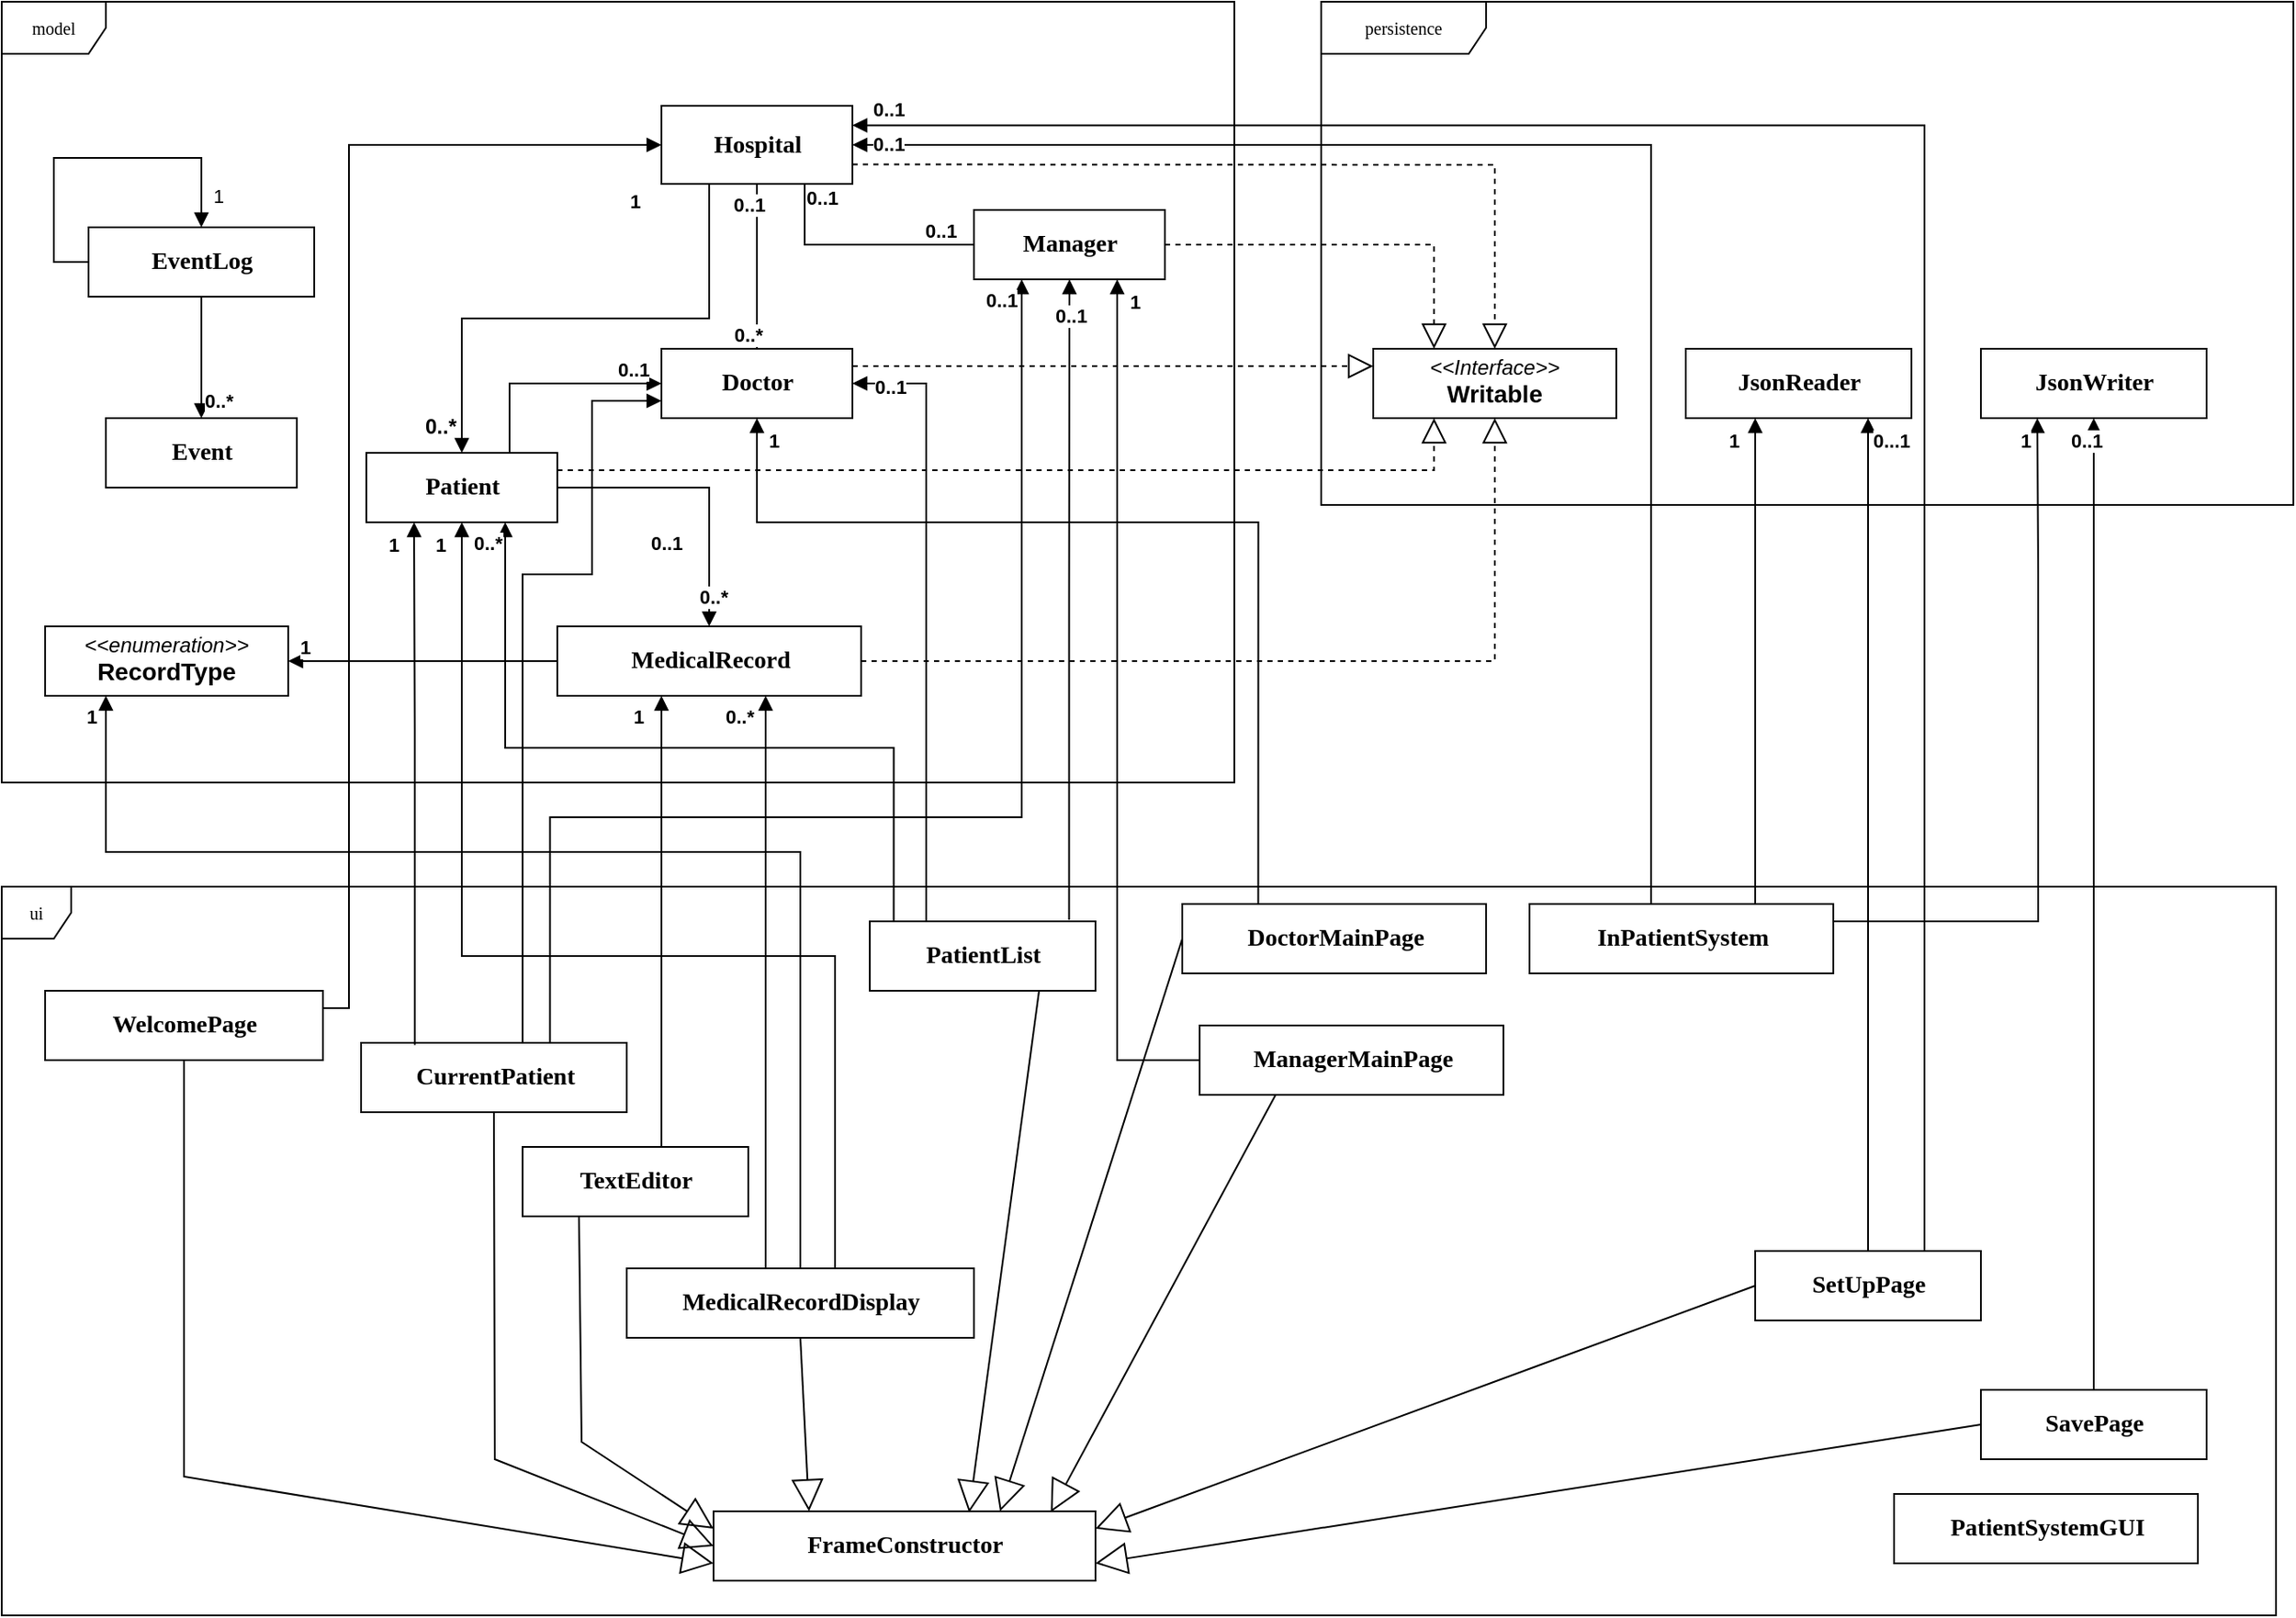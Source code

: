 <mxfile version="22.1.4" type="github">
  <diagram name="Page-1" id="c4acf3e9-155e-7222-9cf6-157b1a14988f">
    <mxGraphModel dx="2692" dy="920" grid="1" gridSize="10" guides="1" tooltips="1" connect="1" arrows="1" fold="1" page="1" pageScale="1" pageWidth="850" pageHeight="1100" background="none" math="0" shadow="0">
      <root>
        <mxCell id="0" />
        <mxCell id="1" parent="0" />
        <mxCell id="17acba5748e5396b-1" value="model" style="shape=umlFrame;whiteSpace=wrap;html=1;rounded=0;shadow=0;comic=0;labelBackgroundColor=none;strokeWidth=1;fontFamily=Verdana;fontSize=10;align=center;" parent="1" vertex="1">
          <mxGeometry x="-1660" y="30" width="710" height="450" as="geometry" />
        </mxCell>
        <mxCell id="rJny7OtLHx-mFYwjHZUm-91" value="ui" style="shape=umlFrame;whiteSpace=wrap;html=1;rounded=0;shadow=0;comic=0;labelBackgroundColor=none;strokeWidth=1;fontFamily=Verdana;fontSize=10;align=center;width=40;height=30;" parent="1" vertex="1">
          <mxGeometry x="-1660" y="540" width="1310" height="420" as="geometry" />
        </mxCell>
        <mxCell id="rJny7OtLHx-mFYwjHZUm-37" value="persistence" style="shape=umlFrame;whiteSpace=wrap;html=1;rounded=0;shadow=0;comic=0;labelBackgroundColor=none;strokeWidth=1;fontFamily=Verdana;fontSize=10;align=center;width=95;height=30;" parent="1" vertex="1">
          <mxGeometry x="-900" y="30" width="560" height="290" as="geometry" />
        </mxCell>
        <mxCell id="5d2195bd80daf111-8" value="&lt;font style=&quot;font-size: 14px;&quot;&gt;&lt;b&gt;Manager&lt;/b&gt;&lt;/font&gt;" style="html=1;rounded=0;shadow=0;comic=0;labelBackgroundColor=none;strokeWidth=1;fontFamily=Verdana;fontSize=10;align=center;" parent="1" vertex="1">
          <mxGeometry x="-1100" y="150" width="110" height="40" as="geometry" />
        </mxCell>
        <mxCell id="5d2195bd80daf111-9" value="&lt;p style=&quot;margin:0px;margin-top:4px;text-align:center;&quot;&gt;&lt;i&gt;&amp;lt;&amp;lt;enumeration&amp;gt;&amp;gt;&lt;/i&gt;&lt;br&gt;&lt;b&gt;&lt;font style=&quot;font-size: 14px;&quot;&gt;RecordType&lt;/font&gt;&lt;/b&gt;&lt;/p&gt;&lt;p style=&quot;margin:0px;margin-left:4px;&quot;&gt;&lt;br&gt;&lt;/p&gt;&lt;p style=&quot;margin:0px;margin-left:4px;&quot;&gt;&lt;br&gt;&lt;/p&gt;" style="verticalAlign=top;align=left;overflow=fill;fontSize=12;fontFamily=Helvetica;html=1;rounded=0;shadow=0;comic=0;labelBackgroundColor=none;strokeWidth=1" parent="1" vertex="1">
          <mxGeometry x="-1635" y="390" width="140" height="40" as="geometry" />
        </mxCell>
        <mxCell id="5d2195bd80daf111-13" value="&lt;font style=&quot;font-size: 14px;&quot;&gt;&lt;b&gt;Doctor&lt;/b&gt;&lt;/font&gt;" style="html=1;rounded=0;shadow=0;comic=0;labelBackgroundColor=none;strokeWidth=1;fontFamily=Verdana;fontSize=10;align=center;" parent="1" vertex="1">
          <mxGeometry x="-1280" y="230" width="110" height="40" as="geometry" />
        </mxCell>
        <mxCell id="5d2195bd80daf111-14" value="&lt;font style=&quot;font-size: 14px;&quot;&gt;&lt;b&gt;Patient&lt;/b&gt;&lt;/font&gt;" style="html=1;rounded=0;shadow=0;comic=0;labelBackgroundColor=none;strokeWidth=1;fontFamily=Verdana;fontSize=10;align=center;" parent="1" vertex="1">
          <mxGeometry x="-1450" y="290" width="110" height="40" as="geometry" />
        </mxCell>
        <mxCell id="5d2195bd80daf111-17" value="&lt;font style=&quot;font-size: 14px;&quot;&gt;&lt;b&gt;Hospital&lt;/b&gt;&lt;/font&gt;" style="html=1;rounded=0;shadow=0;comic=0;labelBackgroundColor=none;strokeWidth=1;fontFamily=Verdana;fontSize=10;align=center;" parent="1" vertex="1">
          <mxGeometry x="-1280" y="90" width="110" height="45" as="geometry" />
        </mxCell>
        <mxCell id="5d2195bd80daf111-19" value="&lt;p style=&quot;margin:0px;margin-top:4px;text-align:center;&quot;&gt;&lt;i&gt;&amp;lt;&amp;lt;Interface&amp;gt;&amp;gt;&lt;/i&gt;&lt;br&gt;&lt;b&gt;&lt;font style=&quot;font-size: 14px;&quot;&gt;Writable&lt;/font&gt;&lt;/b&gt;&lt;/p&gt;&lt;p style=&quot;margin:0px;margin-left:4px;&quot;&gt;&lt;br&gt;&lt;/p&gt;&lt;p style=&quot;margin:0px;margin-left:4px;&quot;&gt;&lt;br&gt;&lt;/p&gt;" style="verticalAlign=top;align=left;overflow=fill;fontSize=12;fontFamily=Helvetica;html=1;rounded=0;shadow=0;comic=0;labelBackgroundColor=none;strokeWidth=1" parent="1" vertex="1">
          <mxGeometry x="-870" y="230" width="140" height="40" as="geometry" />
        </mxCell>
        <mxCell id="rJny7OtLHx-mFYwjHZUm-1" value="&lt;span style=&quot;font-size: 14px;&quot;&gt;&lt;b&gt;MedicalRecord&lt;/b&gt;&lt;/span&gt;" style="html=1;rounded=0;shadow=0;comic=0;labelBackgroundColor=none;strokeWidth=1;fontFamily=Verdana;fontSize=10;align=center;" parent="1" vertex="1">
          <mxGeometry x="-1340" y="390" width="175" height="40" as="geometry" />
        </mxCell>
        <mxCell id="rJny7OtLHx-mFYwjHZUm-3" value="&lt;span style=&quot;font-size: 14px;&quot;&gt;&lt;b&gt;Event&lt;/b&gt;&lt;/span&gt;" style="html=1;rounded=0;shadow=0;comic=0;labelBackgroundColor=none;strokeWidth=1;fontFamily=Verdana;fontSize=10;align=center;" parent="1" vertex="1">
          <mxGeometry x="-1600" y="270" width="110" height="40" as="geometry" />
        </mxCell>
        <mxCell id="rJny7OtLHx-mFYwjHZUm-4" value="&lt;font style=&quot;font-size: 14px;&quot;&gt;&lt;b&gt;EventLog&lt;br&gt;&lt;/b&gt;&lt;/font&gt;" style="html=1;rounded=0;shadow=0;comic=0;labelBackgroundColor=none;strokeWidth=1;fontFamily=Verdana;fontSize=10;align=center;" parent="1" vertex="1">
          <mxGeometry x="-1610" y="160" width="130" height="40" as="geometry" />
        </mxCell>
        <mxCell id="rJny7OtLHx-mFYwjHZUm-10" value="" style="endArrow=none;html=1;edgeStyle=orthogonalEdgeStyle;rounded=0;exitX=0.5;exitY=0;exitDx=0;exitDy=0;entryX=0.5;entryY=1;entryDx=0;entryDy=0;" parent="1" source="5d2195bd80daf111-13" target="5d2195bd80daf111-17" edge="1">
          <mxGeometry relative="1" as="geometry">
            <mxPoint x="-1870" y="150" as="sourcePoint" />
            <mxPoint x="-1710" y="150" as="targetPoint" />
          </mxGeometry>
        </mxCell>
        <mxCell id="rJny7OtLHx-mFYwjHZUm-11" value="&lt;b&gt;0..*&lt;/b&gt;" style="edgeLabel;resizable=0;html=1;align=left;verticalAlign=bottom;" parent="rJny7OtLHx-mFYwjHZUm-10" connectable="0" vertex="1">
          <mxGeometry x="-1" relative="1" as="geometry">
            <mxPoint x="-15" as="offset" />
          </mxGeometry>
        </mxCell>
        <mxCell id="rJny7OtLHx-mFYwjHZUm-12" value="&lt;b&gt;0..1&lt;/b&gt;" style="edgeLabel;resizable=0;html=1;align=right;verticalAlign=bottom;" parent="rJny7OtLHx-mFYwjHZUm-10" connectable="0" vertex="1">
          <mxGeometry x="1" relative="1" as="geometry">
            <mxPoint x="5" y="20" as="offset" />
          </mxGeometry>
        </mxCell>
        <mxCell id="rJny7OtLHx-mFYwjHZUm-14" value="" style="endArrow=none;html=1;edgeStyle=orthogonalEdgeStyle;rounded=0;exitX=0;exitY=0.5;exitDx=0;exitDy=0;entryX=0.75;entryY=1;entryDx=0;entryDy=0;" parent="1" source="5d2195bd80daf111-8" target="5d2195bd80daf111-17" edge="1">
          <mxGeometry relative="1" as="geometry">
            <mxPoint x="-1780" y="90" as="sourcePoint" />
            <mxPoint x="-1780" y="20" as="targetPoint" />
          </mxGeometry>
        </mxCell>
        <mxCell id="rJny7OtLHx-mFYwjHZUm-15" value="&lt;b&gt;0..1&lt;br&gt;&lt;/b&gt;" style="edgeLabel;resizable=0;html=1;align=left;verticalAlign=bottom;" parent="rJny7OtLHx-mFYwjHZUm-14" connectable="0" vertex="1">
          <mxGeometry x="-1" relative="1" as="geometry">
            <mxPoint x="-30" as="offset" />
          </mxGeometry>
        </mxCell>
        <mxCell id="rJny7OtLHx-mFYwjHZUm-16" value="&lt;b&gt;0..1&lt;/b&gt;" style="edgeLabel;resizable=0;html=1;align=right;verticalAlign=bottom;" parent="rJny7OtLHx-mFYwjHZUm-14" connectable="0" vertex="1">
          <mxGeometry x="1" relative="1" as="geometry">
            <mxPoint x="20" y="16" as="offset" />
          </mxGeometry>
        </mxCell>
        <mxCell id="rJny7OtLHx-mFYwjHZUm-19" value="" style="endArrow=block;endFill=1;html=1;edgeStyle=orthogonalEdgeStyle;align=left;verticalAlign=top;rounded=0;exitX=0.75;exitY=0;exitDx=0;exitDy=0;entryX=0;entryY=0.5;entryDx=0;entryDy=0;" parent="1" source="5d2195bd80daf111-14" target="5d2195bd80daf111-13" edge="1">
          <mxGeometry x="-1" relative="1" as="geometry">
            <mxPoint x="-2030" y="290" as="sourcePoint" />
            <mxPoint x="-1870" y="290" as="targetPoint" />
          </mxGeometry>
        </mxCell>
        <mxCell id="rJny7OtLHx-mFYwjHZUm-20" value="&lt;b&gt;0..1&lt;/b&gt;" style="edgeLabel;resizable=0;html=1;align=left;verticalAlign=bottom;" parent="rJny7OtLHx-mFYwjHZUm-19" connectable="0" vertex="1">
          <mxGeometry x="-1" relative="1" as="geometry">
            <mxPoint x="60" y="-40" as="offset" />
          </mxGeometry>
        </mxCell>
        <mxCell id="rJny7OtLHx-mFYwjHZUm-21" value="" style="endArrow=block;endFill=1;html=1;edgeStyle=orthogonalEdgeStyle;align=left;verticalAlign=top;rounded=0;exitX=0.25;exitY=1;exitDx=0;exitDy=0;entryX=0.5;entryY=0;entryDx=0;entryDy=0;" parent="1" source="5d2195bd80daf111-17" target="5d2195bd80daf111-14" edge="1">
          <mxGeometry x="-1" relative="1" as="geometry">
            <mxPoint x="-2140" y="100" as="sourcePoint" />
            <mxPoint x="-2130" y="160" as="targetPoint" />
          </mxGeometry>
        </mxCell>
        <mxCell id="rJny7OtLHx-mFYwjHZUm-23" value="&lt;b&gt;0..*&lt;/b&gt;" style="endArrow=block;endFill=1;html=1;edgeStyle=orthogonalEdgeStyle;align=left;verticalAlign=top;rounded=0;exitX=1;exitY=0.5;exitDx=0;exitDy=0;entryX=0.5;entryY=0;entryDx=0;entryDy=0;" parent="1" source="5d2195bd80daf111-14" target="rJny7OtLHx-mFYwjHZUm-1" edge="1">
          <mxGeometry x="0.642" y="-8" relative="1" as="geometry">
            <mxPoint x="-1760" y="390" as="sourcePoint" />
            <mxPoint x="-1600" y="390" as="targetPoint" />
            <mxPoint as="offset" />
          </mxGeometry>
        </mxCell>
        <mxCell id="rJny7OtLHx-mFYwjHZUm-25" value="" style="endArrow=block;endFill=1;html=1;edgeStyle=orthogonalEdgeStyle;align=left;verticalAlign=top;rounded=0;exitX=0;exitY=0.5;exitDx=0;exitDy=0;entryX=1;entryY=0.5;entryDx=0;entryDy=0;" parent="1" source="rJny7OtLHx-mFYwjHZUm-1" target="5d2195bd80daf111-9" edge="1">
          <mxGeometry x="-1" relative="1" as="geometry">
            <mxPoint x="-1760" y="390" as="sourcePoint" />
            <mxPoint x="-1880" y="365.0" as="targetPoint" />
          </mxGeometry>
        </mxCell>
        <mxCell id="rJny7OtLHx-mFYwjHZUm-26" value="&lt;b&gt;1&lt;/b&gt;" style="edgeLabel;resizable=0;html=1;align=left;verticalAlign=bottom;" parent="rJny7OtLHx-mFYwjHZUm-25" connectable="0" vertex="1">
          <mxGeometry x="-1" relative="1" as="geometry">
            <mxPoint x="-150" as="offset" />
          </mxGeometry>
        </mxCell>
        <mxCell id="rJny7OtLHx-mFYwjHZUm-27" value="&lt;b&gt;0..*&lt;/b&gt;" style="endArrow=block;endFill=1;html=1;edgeStyle=orthogonalEdgeStyle;align=left;verticalAlign=top;rounded=0;exitX=0.5;exitY=1;exitDx=0;exitDy=0;entryX=0.5;entryY=0;entryDx=0;entryDy=0;" parent="1" source="rJny7OtLHx-mFYwjHZUm-4" target="rJny7OtLHx-mFYwjHZUm-3" edge="1">
          <mxGeometry x="0.333" relative="1" as="geometry">
            <mxPoint x="-1960" y="640" as="sourcePoint" />
            <mxPoint x="-1890" y="560" as="targetPoint" />
            <mxPoint as="offset" />
          </mxGeometry>
        </mxCell>
        <mxCell id="rJny7OtLHx-mFYwjHZUm-29" value="&lt;b&gt;0..*&lt;/b&gt;" style="text;strokeColor=none;align=center;fillColor=none;html=1;verticalAlign=middle;whiteSpace=wrap;rounded=0;" parent="1" vertex="1">
          <mxGeometry x="-1417.5" y="270" width="20" height="10" as="geometry" />
        </mxCell>
        <mxCell id="rJny7OtLHx-mFYwjHZUm-30" value="" style="endArrow=block;dashed=1;endFill=0;endSize=12;html=1;rounded=0;entryX=0.5;entryY=0;entryDx=0;entryDy=0;exitX=1;exitY=0.75;exitDx=0;exitDy=0;" parent="1" source="5d2195bd80daf111-17" target="5d2195bd80daf111-19" edge="1">
          <mxGeometry width="160" relative="1" as="geometry">
            <mxPoint x="-1130" y="113" as="sourcePoint" />
            <mxPoint x="-980" y="260" as="targetPoint" />
            <Array as="points">
              <mxPoint x="-800" y="124" />
            </Array>
          </mxGeometry>
        </mxCell>
        <mxCell id="rJny7OtLHx-mFYwjHZUm-31" value="" style="endArrow=block;dashed=1;endFill=0;endSize=12;html=1;rounded=0;exitX=1;exitY=0.5;exitDx=0;exitDy=0;entryX=0.25;entryY=0;entryDx=0;entryDy=0;" parent="1" source="5d2195bd80daf111-8" target="5d2195bd80daf111-19" edge="1">
          <mxGeometry width="160" relative="1" as="geometry">
            <mxPoint x="-1140" y="260" as="sourcePoint" />
            <mxPoint x="-980" y="260" as="targetPoint" />
            <Array as="points">
              <mxPoint x="-835" y="170" />
            </Array>
          </mxGeometry>
        </mxCell>
        <mxCell id="rJny7OtLHx-mFYwjHZUm-32" value="" style="endArrow=block;dashed=1;endFill=0;endSize=12;html=1;rounded=0;exitX=1;exitY=0.25;exitDx=0;exitDy=0;" parent="1" source="5d2195bd80daf111-13" edge="1">
          <mxGeometry width="160" relative="1" as="geometry">
            <mxPoint x="-1140" y="330" as="sourcePoint" />
            <mxPoint x="-870" y="240" as="targetPoint" />
          </mxGeometry>
        </mxCell>
        <mxCell id="rJny7OtLHx-mFYwjHZUm-33" value="" style="endArrow=block;dashed=1;endFill=0;endSize=12;html=1;rounded=0;exitX=1;exitY=0.25;exitDx=0;exitDy=0;entryX=0.25;entryY=1;entryDx=0;entryDy=0;" parent="1" source="5d2195bd80daf111-14" target="5d2195bd80daf111-19" edge="1">
          <mxGeometry width="160" relative="1" as="geometry">
            <mxPoint x="-1140" y="330" as="sourcePoint" />
            <mxPoint x="-980" y="330" as="targetPoint" />
            <Array as="points">
              <mxPoint x="-835" y="300" />
            </Array>
          </mxGeometry>
        </mxCell>
        <mxCell id="rJny7OtLHx-mFYwjHZUm-34" value="" style="endArrow=block;dashed=1;endFill=0;endSize=12;html=1;rounded=0;exitX=1;exitY=0.5;exitDx=0;exitDy=0;entryX=0.5;entryY=1;entryDx=0;entryDy=0;" parent="1" source="rJny7OtLHx-mFYwjHZUm-1" target="5d2195bd80daf111-19" edge="1">
          <mxGeometry width="160" relative="1" as="geometry">
            <mxPoint x="-1140" y="330" as="sourcePoint" />
            <mxPoint x="-980" y="330" as="targetPoint" />
            <Array as="points">
              <mxPoint x="-800" y="410" />
            </Array>
          </mxGeometry>
        </mxCell>
        <mxCell id="rJny7OtLHx-mFYwjHZUm-35" value="&lt;font style=&quot;font-size: 14px;&quot;&gt;&lt;b&gt;JsonReader&lt;br&gt;&lt;/b&gt;&lt;/font&gt;" style="html=1;rounded=0;shadow=0;comic=0;labelBackgroundColor=none;strokeWidth=1;fontFamily=Verdana;fontSize=10;align=center;" parent="1" vertex="1">
          <mxGeometry x="-690" y="230" width="130" height="40" as="geometry" />
        </mxCell>
        <mxCell id="rJny7OtLHx-mFYwjHZUm-36" value="&lt;font style=&quot;font-size: 14px;&quot;&gt;&lt;b&gt;JsonWriter&lt;/b&gt;&lt;/font&gt;" style="html=1;rounded=0;shadow=0;comic=0;labelBackgroundColor=none;strokeWidth=1;fontFamily=Verdana;fontSize=10;align=center;" parent="1" vertex="1">
          <mxGeometry x="-520" y="230" width="130" height="40" as="geometry" />
        </mxCell>
        <mxCell id="rJny7OtLHx-mFYwjHZUm-38" value="&lt;span style=&quot;font-size: 14px;&quot;&gt;&lt;b&gt;InPatientSystem&lt;/b&gt;&lt;/span&gt;" style="html=1;rounded=0;shadow=0;comic=0;labelBackgroundColor=none;strokeWidth=1;fontFamily=Verdana;fontSize=10;align=center;" parent="1" vertex="1">
          <mxGeometry x="-780" y="550" width="175" height="40" as="geometry" />
        </mxCell>
        <mxCell id="rJny7OtLHx-mFYwjHZUm-39" value="&lt;span style=&quot;font-size: 14px;&quot;&gt;&lt;b&gt;PatientSystemGUI&lt;/b&gt;&lt;/span&gt;" style="html=1;rounded=0;shadow=0;comic=0;labelBackgroundColor=none;strokeWidth=1;fontFamily=Verdana;fontSize=10;align=center;" parent="1" vertex="1">
          <mxGeometry x="-570" y="890" width="175" height="40" as="geometry" />
        </mxCell>
        <mxCell id="rJny7OtLHx-mFYwjHZUm-40" value="&lt;span style=&quot;font-size: 14px;&quot;&gt;&lt;b&gt;FrameConstructor&lt;/b&gt;&lt;/span&gt;" style="html=1;rounded=0;shadow=0;comic=0;labelBackgroundColor=none;strokeWidth=1;fontFamily=Verdana;fontSize=10;align=center;" parent="1" vertex="1">
          <mxGeometry x="-1250" y="900" width="220" height="40" as="geometry" />
        </mxCell>
        <mxCell id="rJny7OtLHx-mFYwjHZUm-41" value="&lt;span style=&quot;font-size: 14px;&quot;&gt;&lt;b&gt;SetUpPage&lt;br&gt;&lt;/b&gt;&lt;/span&gt;" style="html=1;rounded=0;shadow=0;comic=0;labelBackgroundColor=none;strokeWidth=1;fontFamily=Verdana;fontSize=10;align=center;" parent="1" vertex="1">
          <mxGeometry x="-650" y="750" width="130" height="40" as="geometry" />
        </mxCell>
        <mxCell id="rJny7OtLHx-mFYwjHZUm-42" value="&lt;span style=&quot;font-size: 14px;&quot;&gt;&lt;b&gt;WelcomePage&lt;/b&gt;&lt;/span&gt;" style="html=1;rounded=0;shadow=0;comic=0;labelBackgroundColor=none;strokeWidth=1;fontFamily=Verdana;fontSize=10;align=center;" parent="1" vertex="1">
          <mxGeometry x="-1635" y="600" width="160" height="40" as="geometry" />
        </mxCell>
        <mxCell id="rJny7OtLHx-mFYwjHZUm-43" value="&lt;span style=&quot;font-size: 14px;&quot;&gt;&lt;b&gt;SavePage&lt;/b&gt;&lt;/span&gt;" style="html=1;rounded=0;shadow=0;comic=0;labelBackgroundColor=none;strokeWidth=1;fontFamily=Verdana;fontSize=10;align=center;" parent="1" vertex="1">
          <mxGeometry x="-520" y="830" width="130" height="40" as="geometry" />
        </mxCell>
        <mxCell id="rJny7OtLHx-mFYwjHZUm-44" value="&lt;span style=&quot;font-size: 14px;&quot;&gt;&lt;b&gt;DoctorMainPage&lt;/b&gt;&lt;/span&gt;" style="html=1;rounded=0;shadow=0;comic=0;labelBackgroundColor=none;strokeWidth=1;fontFamily=Verdana;fontSize=10;align=center;" parent="1" vertex="1">
          <mxGeometry x="-980" y="550" width="175" height="40" as="geometry" />
        </mxCell>
        <mxCell id="rJny7OtLHx-mFYwjHZUm-45" value="&lt;span style=&quot;font-size: 14px;&quot;&gt;&lt;b&gt;ManagerMainPage&lt;/b&gt;&lt;/span&gt;" style="html=1;rounded=0;shadow=0;comic=0;labelBackgroundColor=none;strokeWidth=1;fontFamily=Verdana;fontSize=10;align=center;" parent="1" vertex="1">
          <mxGeometry x="-970" y="620" width="175" height="40" as="geometry" />
        </mxCell>
        <mxCell id="rJny7OtLHx-mFYwjHZUm-46" value="&lt;span style=&quot;font-size: 14px;&quot;&gt;&lt;b&gt;PatientList&lt;br&gt;&lt;/b&gt;&lt;/span&gt;" style="html=1;rounded=0;shadow=0;comic=0;labelBackgroundColor=none;strokeWidth=1;fontFamily=Verdana;fontSize=10;align=center;" parent="1" vertex="1">
          <mxGeometry x="-1160" y="560" width="130" height="40" as="geometry" />
        </mxCell>
        <mxCell id="rJny7OtLHx-mFYwjHZUm-47" value="&lt;span style=&quot;font-size: 14px;&quot;&gt;&lt;b&gt;CurrentPatient&lt;/b&gt;&lt;/span&gt;" style="html=1;rounded=0;shadow=0;comic=0;labelBackgroundColor=none;strokeWidth=1;fontFamily=Verdana;fontSize=10;align=center;" parent="1" vertex="1">
          <mxGeometry x="-1453" y="630" width="153" height="40" as="geometry" />
        </mxCell>
        <mxCell id="rJny7OtLHx-mFYwjHZUm-48" value="&lt;span style=&quot;font-size: 14px;&quot;&gt;&lt;b&gt;MedicalRecordDisplay&lt;/b&gt;&lt;/span&gt;" style="html=1;rounded=0;shadow=0;comic=0;labelBackgroundColor=none;strokeWidth=1;fontFamily=Verdana;fontSize=10;align=center;" parent="1" vertex="1">
          <mxGeometry x="-1300" y="760" width="200" height="40" as="geometry" />
        </mxCell>
        <mxCell id="rJny7OtLHx-mFYwjHZUm-49" value="&lt;span style=&quot;font-size: 14px;&quot;&gt;&lt;b&gt;TextEditor&lt;/b&gt;&lt;/span&gt;" style="html=1;rounded=0;shadow=0;comic=0;labelBackgroundColor=none;strokeWidth=1;fontFamily=Verdana;fontSize=10;align=center;" parent="1" vertex="1">
          <mxGeometry x="-1360" y="690" width="130" height="40" as="geometry" />
        </mxCell>
        <mxCell id="rJny7OtLHx-mFYwjHZUm-50" value="" style="endArrow=block;endFill=1;html=1;edgeStyle=orthogonalEdgeStyle;align=left;verticalAlign=top;rounded=0;exitX=1;exitY=0.25;exitDx=0;exitDy=0;entryX=0;entryY=0.5;entryDx=0;entryDy=0;" parent="1" source="rJny7OtLHx-mFYwjHZUm-42" target="5d2195bd80daf111-17" edge="1">
          <mxGeometry x="-1" relative="1" as="geometry">
            <mxPoint x="-1450" y="440" as="sourcePoint" />
            <mxPoint x="-1290" y="440" as="targetPoint" />
            <Array as="points">
              <mxPoint x="-1460" y="610" />
              <mxPoint x="-1460" y="113" />
            </Array>
          </mxGeometry>
        </mxCell>
        <mxCell id="rJny7OtLHx-mFYwjHZUm-51" value="&lt;b&gt;1&lt;/b&gt;" style="edgeLabel;resizable=0;html=1;align=left;verticalAlign=bottom;" parent="rJny7OtLHx-mFYwjHZUm-50" connectable="0" vertex="1">
          <mxGeometry x="-1" relative="1" as="geometry">
            <mxPoint x="175" y="-457" as="offset" />
          </mxGeometry>
        </mxCell>
        <mxCell id="rJny7OtLHx-mFYwjHZUm-52" value="&lt;b&gt;1&lt;/b&gt;" style="endArrow=block;endFill=1;html=1;edgeStyle=orthogonalEdgeStyle;align=left;verticalAlign=top;rounded=0;exitX=0.25;exitY=0;exitDx=0;exitDy=0;entryX=0.5;entryY=1;entryDx=0;entryDy=0;" parent="1" source="rJny7OtLHx-mFYwjHZUm-44" target="5d2195bd80daf111-13" edge="1">
          <mxGeometry x="1" y="-5" relative="1" as="geometry">
            <mxPoint x="-1100" y="330" as="sourcePoint" />
            <mxPoint x="-940" y="330" as="targetPoint" />
            <Array as="points">
              <mxPoint x="-1225" y="330" />
            </Array>
            <mxPoint as="offset" />
          </mxGeometry>
        </mxCell>
        <mxCell id="rJny7OtLHx-mFYwjHZUm-56" value="&lt;b&gt;1&lt;/b&gt;" style="endArrow=block;endFill=1;html=1;edgeStyle=orthogonalEdgeStyle;align=left;verticalAlign=top;rounded=0;entryX=0.75;entryY=1;entryDx=0;entryDy=0;exitX=0;exitY=0.5;exitDx=0;exitDy=0;" parent="1" source="rJny7OtLHx-mFYwjHZUm-45" target="5d2195bd80daf111-8" edge="1">
          <mxGeometry x="1" y="-5" relative="1" as="geometry">
            <mxPoint x="-980" y="650" as="sourcePoint" />
            <mxPoint x="-1215" y="280" as="targetPoint" />
            <Array as="points" />
            <mxPoint as="offset" />
          </mxGeometry>
        </mxCell>
        <mxCell id="rJny7OtLHx-mFYwjHZUm-58" value="&lt;b&gt;1&lt;/b&gt;" style="endArrow=block;endFill=1;html=1;edgeStyle=orthogonalEdgeStyle;align=left;verticalAlign=top;rounded=0;entryX=0.25;entryY=1;entryDx=0;entryDy=0;exitX=0.202;exitY=0.03;exitDx=0;exitDy=0;exitPerimeter=0;" parent="1" source="rJny7OtLHx-mFYwjHZUm-47" target="5d2195bd80daf111-14" edge="1">
          <mxGeometry x="1" y="18" relative="1" as="geometry">
            <mxPoint x="-1400" y="570" as="sourcePoint" />
            <mxPoint x="-1132" y="200" as="targetPoint" />
            <Array as="points">
              <mxPoint x="-1422" y="450" />
            </Array>
            <mxPoint x="1" as="offset" />
          </mxGeometry>
        </mxCell>
        <mxCell id="rJny7OtLHx-mFYwjHZUm-60" value="" style="endArrow=block;endFill=1;html=1;edgeStyle=orthogonalEdgeStyle;align=left;verticalAlign=top;rounded=0;exitX=0.106;exitY=0.003;exitDx=0;exitDy=0;exitPerimeter=0;" parent="1" source="rJny7OtLHx-mFYwjHZUm-46" edge="1">
          <mxGeometry x="-1" relative="1" as="geometry">
            <mxPoint x="-1160" y="520" as="sourcePoint" />
            <mxPoint x="-1370" y="330" as="targetPoint" />
            <Array as="points">
              <mxPoint x="-1146" y="460" />
              <mxPoint x="-1370" y="460" />
            </Array>
          </mxGeometry>
        </mxCell>
        <mxCell id="rJny7OtLHx-mFYwjHZUm-61" value="&lt;b&gt;0..*&lt;/b&gt;" style="edgeLabel;resizable=0;html=1;align=left;verticalAlign=bottom;" parent="rJny7OtLHx-mFYwjHZUm-60" connectable="0" vertex="1">
          <mxGeometry x="-1" relative="1" as="geometry">
            <mxPoint x="-244" y="-210" as="offset" />
          </mxGeometry>
        </mxCell>
        <mxCell id="rJny7OtLHx-mFYwjHZUm-62" value="" style="endArrow=block;endFill=1;html=1;edgeStyle=orthogonalEdgeStyle;align=left;verticalAlign=top;rounded=0;exitX=0.25;exitY=0;exitDx=0;exitDy=0;entryX=1;entryY=0.5;entryDx=0;entryDy=0;" parent="1" source="rJny7OtLHx-mFYwjHZUm-46" target="5d2195bd80daf111-13" edge="1">
          <mxGeometry x="-1" relative="1" as="geometry">
            <mxPoint x="-1080" y="700" as="sourcePoint" />
            <mxPoint x="-993" y="660" as="targetPoint" />
          </mxGeometry>
        </mxCell>
        <mxCell id="rJny7OtLHx-mFYwjHZUm-63" value="&lt;b&gt;0..1&lt;/b&gt;" style="edgeLabel;resizable=0;html=1;align=left;verticalAlign=bottom;" parent="rJny7OtLHx-mFYwjHZUm-62" connectable="0" vertex="1">
          <mxGeometry x="-1" relative="1" as="geometry">
            <mxPoint x="-32" y="-300" as="offset" />
          </mxGeometry>
        </mxCell>
        <mxCell id="rJny7OtLHx-mFYwjHZUm-65" value="" style="endArrow=block;endFill=1;html=1;edgeStyle=orthogonalEdgeStyle;align=left;verticalAlign=top;rounded=0;exitX=0.883;exitY=-0.022;exitDx=0;exitDy=0;entryX=0.5;entryY=1;entryDx=0;entryDy=0;exitPerimeter=0;" parent="1" source="rJny7OtLHx-mFYwjHZUm-46" target="5d2195bd80daf111-8" edge="1">
          <mxGeometry x="-1" relative="1" as="geometry">
            <mxPoint x="-1100" y="660" as="sourcePoint" />
            <mxPoint x="-1170" y="350" as="targetPoint" />
          </mxGeometry>
        </mxCell>
        <mxCell id="rJny7OtLHx-mFYwjHZUm-66" value="&lt;b&gt;0..1&lt;/b&gt;" style="edgeLabel;resizable=0;html=1;align=left;verticalAlign=bottom;" parent="rJny7OtLHx-mFYwjHZUm-65" connectable="0" vertex="1">
          <mxGeometry x="-1" relative="1" as="geometry">
            <mxPoint x="-10" y="-340" as="offset" />
          </mxGeometry>
        </mxCell>
        <mxCell id="rJny7OtLHx-mFYwjHZUm-67" value="" style="endArrow=block;endFill=1;html=1;edgeStyle=orthogonalEdgeStyle;align=left;verticalAlign=top;rounded=0;exitX=0.4;exitY=0;exitDx=0;exitDy=0;entryX=1;entryY=0.5;entryDx=0;entryDy=0;exitPerimeter=0;" parent="1" source="rJny7OtLHx-mFYwjHZUm-38" target="5d2195bd80daf111-17" edge="1">
          <mxGeometry relative="1" as="geometry">
            <mxPoint x="-710" y="550" as="sourcePoint" />
            <mxPoint x="-1110" y="101" as="targetPoint" />
          </mxGeometry>
        </mxCell>
        <mxCell id="rJny7OtLHx-mFYwjHZUm-68" value="&lt;b&gt;0..1&lt;/b&gt;" style="edgeLabel;resizable=0;html=1;align=left;verticalAlign=bottom;" parent="rJny7OtLHx-mFYwjHZUm-67" connectable="0" vertex="1">
          <mxGeometry x="-1" relative="1" as="geometry">
            <mxPoint x="-450" y="-430" as="offset" />
          </mxGeometry>
        </mxCell>
        <mxCell id="rJny7OtLHx-mFYwjHZUm-69" value="" style="endArrow=block;endFill=1;html=1;edgeStyle=orthogonalEdgeStyle;align=left;verticalAlign=top;rounded=0;" parent="1" edge="1">
          <mxGeometry x="-1" relative="1" as="geometry">
            <mxPoint x="-1220" y="760" as="sourcePoint" />
            <mxPoint x="-1220" y="430" as="targetPoint" />
            <Array as="points">
              <mxPoint x="-1220" y="430" />
            </Array>
          </mxGeometry>
        </mxCell>
        <mxCell id="rJny7OtLHx-mFYwjHZUm-70" value="&lt;b&gt;0..*&lt;/b&gt;" style="edgeLabel;resizable=0;html=1;align=left;verticalAlign=bottom;" parent="rJny7OtLHx-mFYwjHZUm-69" connectable="0" vertex="1">
          <mxGeometry x="-1" relative="1" as="geometry">
            <mxPoint x="-25" y="-310" as="offset" />
          </mxGeometry>
        </mxCell>
        <mxCell id="rJny7OtLHx-mFYwjHZUm-72" value="" style="endArrow=block;endFill=1;html=1;edgeStyle=orthogonalEdgeStyle;align=left;verticalAlign=top;rounded=0;" parent="1" edge="1">
          <mxGeometry x="-1" relative="1" as="geometry">
            <mxPoint x="-1280" y="690" as="sourcePoint" />
            <mxPoint x="-1280" y="430" as="targetPoint" />
            <Array as="points">
              <mxPoint x="-1280" y="690" />
              <mxPoint x="-1280" y="430" />
            </Array>
          </mxGeometry>
        </mxCell>
        <mxCell id="rJny7OtLHx-mFYwjHZUm-73" value="&lt;b&gt;1&lt;/b&gt;" style="edgeLabel;resizable=0;html=1;align=left;verticalAlign=bottom;" parent="rJny7OtLHx-mFYwjHZUm-72" connectable="0" vertex="1">
          <mxGeometry x="-1" relative="1" as="geometry">
            <mxPoint x="-18" y="-240" as="offset" />
          </mxGeometry>
        </mxCell>
        <mxCell id="rJny7OtLHx-mFYwjHZUm-74" value="&lt;b&gt;1&lt;/b&gt;" style="endArrow=block;endFill=1;html=1;edgeStyle=orthogonalEdgeStyle;align=left;verticalAlign=top;rounded=0;exitX=0.75;exitY=0;exitDx=0;exitDy=0;" parent="1" source="rJny7OtLHx-mFYwjHZUm-38" edge="1">
          <mxGeometry x="1" y="18" relative="1" as="geometry">
            <mxPoint x="-630" y="550" as="sourcePoint" />
            <mxPoint x="-650" y="270" as="targetPoint" />
            <Array as="points">
              <mxPoint x="-650" y="550" />
            </Array>
            <mxPoint x="1" as="offset" />
          </mxGeometry>
        </mxCell>
        <mxCell id="rJny7OtLHx-mFYwjHZUm-75" value="&lt;b&gt;1&lt;/b&gt;" style="endArrow=block;endFill=1;html=1;edgeStyle=orthogonalEdgeStyle;align=left;verticalAlign=top;rounded=0;entryX=0.25;entryY=1;entryDx=0;entryDy=0;exitX=1;exitY=0.25;exitDx=0;exitDy=0;" parent="1" source="rJny7OtLHx-mFYwjHZUm-38" target="rJny7OtLHx-mFYwjHZUm-36" edge="1">
          <mxGeometry x="1" y="13" relative="1" as="geometry">
            <mxPoint x="-520" y="440" as="sourcePoint" />
            <mxPoint x="-520" y="209" as="targetPoint" />
            <Array as="points">
              <mxPoint x="-487" y="560" />
              <mxPoint x="-487" y="360" />
            </Array>
            <mxPoint x="1" as="offset" />
          </mxGeometry>
        </mxCell>
        <mxCell id="rJny7OtLHx-mFYwjHZUm-76" value="&lt;b&gt;0..1&lt;/b&gt;" style="endArrow=block;endFill=1;html=1;edgeStyle=orthogonalEdgeStyle;align=left;verticalAlign=top;rounded=0;exitX=0.5;exitY=0;exitDx=0;exitDy=0;entryX=0.5;entryY=1;entryDx=0;entryDy=0;" parent="1" source="rJny7OtLHx-mFYwjHZUm-43" target="rJny7OtLHx-mFYwjHZUm-36" edge="1">
          <mxGeometry x="1" y="15" relative="1" as="geometry">
            <mxPoint x="-380" y="380" as="sourcePoint" />
            <mxPoint x="-450" y="290" as="targetPoint" />
            <Array as="points">
              <mxPoint x="-455" y="550" />
              <mxPoint x="-455" y="550" />
            </Array>
            <mxPoint as="offset" />
          </mxGeometry>
        </mxCell>
        <mxCell id="rJny7OtLHx-mFYwjHZUm-81" value="" style="endArrow=block;endSize=16;endFill=0;html=1;rounded=0;exitX=0.5;exitY=1;exitDx=0;exitDy=0;entryX=0;entryY=0.75;entryDx=0;entryDy=0;" parent="1" source="rJny7OtLHx-mFYwjHZUm-42" target="rJny7OtLHx-mFYwjHZUm-40" edge="1">
          <mxGeometry width="160" relative="1" as="geometry">
            <mxPoint x="-1520" y="800" as="sourcePoint" />
            <mxPoint x="-1360" y="800" as="targetPoint" />
            <Array as="points">
              <mxPoint x="-1555" y="880" />
            </Array>
          </mxGeometry>
        </mxCell>
        <mxCell id="rJny7OtLHx-mFYwjHZUm-82" value="" style="endArrow=block;endSize=16;endFill=0;html=1;rounded=0;exitX=0.5;exitY=1;exitDx=0;exitDy=0;entryX=0;entryY=0.5;entryDx=0;entryDy=0;" parent="1" source="rJny7OtLHx-mFYwjHZUm-47" target="rJny7OtLHx-mFYwjHZUm-40" edge="1">
          <mxGeometry width="160" relative="1" as="geometry">
            <mxPoint x="-1480" y="770" as="sourcePoint" />
            <mxPoint x="-1160" y="1050" as="targetPoint" />
            <Array as="points">
              <mxPoint x="-1376" y="870" />
            </Array>
          </mxGeometry>
        </mxCell>
        <mxCell id="rJny7OtLHx-mFYwjHZUm-83" value="" style="endArrow=block;endSize=16;endFill=0;html=1;rounded=0;exitX=0.25;exitY=1;exitDx=0;exitDy=0;entryX=0;entryY=0.25;entryDx=0;entryDy=0;" parent="1" source="rJny7OtLHx-mFYwjHZUm-49" target="rJny7OtLHx-mFYwjHZUm-40" edge="1">
          <mxGeometry width="160" relative="1" as="geometry">
            <mxPoint x="-1330" y="940" as="sourcePoint" />
            <mxPoint x="-1234" y="1210" as="targetPoint" />
            <Array as="points">
              <mxPoint x="-1326" y="860" />
            </Array>
          </mxGeometry>
        </mxCell>
        <mxCell id="rJny7OtLHx-mFYwjHZUm-84" value="" style="endArrow=block;endSize=16;endFill=0;html=1;rounded=0;exitX=0.5;exitY=1;exitDx=0;exitDy=0;entryX=0.25;entryY=0;entryDx=0;entryDy=0;" parent="1" source="rJny7OtLHx-mFYwjHZUm-48" target="rJny7OtLHx-mFYwjHZUm-40" edge="1">
          <mxGeometry width="160" relative="1" as="geometry">
            <mxPoint x="-1430" y="730" as="sourcePoint" />
            <mxPoint x="-1270" y="730" as="targetPoint" />
          </mxGeometry>
        </mxCell>
        <mxCell id="rJny7OtLHx-mFYwjHZUm-85" value="" style="endArrow=block;endSize=16;endFill=0;html=1;rounded=0;exitX=0.75;exitY=1;exitDx=0;exitDy=0;entryX=0.669;entryY=0.019;entryDx=0;entryDy=0;entryPerimeter=0;" parent="1" source="rJny7OtLHx-mFYwjHZUm-46" target="rJny7OtLHx-mFYwjHZUm-40" edge="1">
          <mxGeometry width="160" relative="1" as="geometry">
            <mxPoint x="-980" y="830" as="sourcePoint" />
            <mxPoint x="-966" y="930" as="targetPoint" />
            <Array as="points" />
          </mxGeometry>
        </mxCell>
        <mxCell id="rJny7OtLHx-mFYwjHZUm-86" value="" style="endArrow=block;endSize=16;endFill=0;html=1;rounded=0;exitX=0;exitY=0.5;exitDx=0;exitDy=0;entryX=0.75;entryY=0;entryDx=0;entryDy=0;" parent="1" source="rJny7OtLHx-mFYwjHZUm-44" target="rJny7OtLHx-mFYwjHZUm-40" edge="1">
          <mxGeometry width="160" relative="1" as="geometry">
            <mxPoint x="-990" y="760" as="sourcePoint" />
            <mxPoint x="-1140" y="900" as="targetPoint" />
          </mxGeometry>
        </mxCell>
        <mxCell id="rJny7OtLHx-mFYwjHZUm-87" value="" style="endArrow=block;endSize=16;endFill=0;html=1;rounded=0;exitX=0.25;exitY=1;exitDx=0;exitDy=0;entryX=0.883;entryY=0.013;entryDx=0;entryDy=0;entryPerimeter=0;" parent="1" source="rJny7OtLHx-mFYwjHZUm-45" target="rJny7OtLHx-mFYwjHZUm-40" edge="1">
          <mxGeometry width="160" relative="1" as="geometry">
            <mxPoint x="-910" y="740" as="sourcePoint" />
            <mxPoint x="-896" y="840" as="targetPoint" />
          </mxGeometry>
        </mxCell>
        <mxCell id="rJny7OtLHx-mFYwjHZUm-88" value="" style="endArrow=block;endSize=16;endFill=0;html=1;rounded=0;exitX=0;exitY=0.5;exitDx=0;exitDy=0;entryX=1;entryY=0.25;entryDx=0;entryDy=0;" parent="1" source="rJny7OtLHx-mFYwjHZUm-41" target="rJny7OtLHx-mFYwjHZUm-40" edge="1">
          <mxGeometry width="160" relative="1" as="geometry">
            <mxPoint x="-440" y="490" as="sourcePoint" />
            <mxPoint x="-426" y="590" as="targetPoint" />
          </mxGeometry>
        </mxCell>
        <mxCell id="rJny7OtLHx-mFYwjHZUm-89" value="&lt;b&gt;0...1&lt;/b&gt;" style="endArrow=block;endFill=1;html=1;edgeStyle=orthogonalEdgeStyle;align=left;verticalAlign=top;rounded=0;exitX=0.5;exitY=0;exitDx=0;exitDy=0;" parent="1" source="rJny7OtLHx-mFYwjHZUm-41" edge="1">
          <mxGeometry x="1" y="18" relative="1" as="geometry">
            <mxPoint x="-560" y="400" as="sourcePoint" />
            <mxPoint x="-585" y="270" as="targetPoint" />
            <Array as="points">
              <mxPoint x="-585" y="270" />
            </Array>
            <mxPoint x="1" as="offset" />
          </mxGeometry>
        </mxCell>
        <mxCell id="rJny7OtLHx-mFYwjHZUm-90" value="" style="endArrow=block;endSize=16;endFill=0;html=1;rounded=0;exitX=0;exitY=0.5;exitDx=0;exitDy=0;entryX=1;entryY=0.75;entryDx=0;entryDy=0;" parent="1" source="rJny7OtLHx-mFYwjHZUm-43" target="rJny7OtLHx-mFYwjHZUm-40" edge="1">
          <mxGeometry width="160" relative="1" as="geometry">
            <mxPoint x="-620" y="830" as="sourcePoint" />
            <mxPoint x="-1000" y="1020" as="targetPoint" />
          </mxGeometry>
        </mxCell>
        <mxCell id="8Dgv4uAc7_hTq7BhHDLh-5" value="" style="endArrow=block;endFill=1;html=1;edgeStyle=orthogonalEdgeStyle;align=left;verticalAlign=top;rounded=0;exitX=0;exitY=0.5;exitDx=0;exitDy=0;entryX=0.5;entryY=0;entryDx=0;entryDy=0;" edge="1" parent="1" source="rJny7OtLHx-mFYwjHZUm-4" target="rJny7OtLHx-mFYwjHZUm-4">
          <mxGeometry x="0.819" y="13" relative="1" as="geometry">
            <mxPoint x="-1280" y="470" as="sourcePoint" />
            <mxPoint x="-1120" y="470" as="targetPoint" />
            <Array as="points">
              <mxPoint x="-1630" y="180" />
              <mxPoint x="-1630" y="120" />
              <mxPoint x="-1545" y="120" />
            </Array>
            <mxPoint x="1" as="offset" />
          </mxGeometry>
        </mxCell>
        <mxCell id="8Dgv4uAc7_hTq7BhHDLh-6" value="1" style="edgeLabel;resizable=0;html=1;align=left;verticalAlign=bottom;" connectable="0" vertex="1" parent="8Dgv4uAc7_hTq7BhHDLh-5">
          <mxGeometry x="-1" relative="1" as="geometry">
            <mxPoint x="70" y="-30" as="offset" />
          </mxGeometry>
        </mxCell>
        <mxCell id="8Dgv4uAc7_hTq7BhHDLh-9" value="" style="endArrow=block;endFill=1;html=1;edgeStyle=orthogonalEdgeStyle;align=left;verticalAlign=top;rounded=0;exitX=0.75;exitY=0;exitDx=0;exitDy=0;entryX=1;entryY=0.25;entryDx=0;entryDy=0;" edge="1" parent="1" source="rJny7OtLHx-mFYwjHZUm-41" target="5d2195bd80daf111-17">
          <mxGeometry relative="1" as="geometry">
            <mxPoint x="-600" y="60" as="sourcePoint" />
            <mxPoint x="-1090" y="-190" as="targetPoint" />
          </mxGeometry>
        </mxCell>
        <mxCell id="8Dgv4uAc7_hTq7BhHDLh-11" value="&lt;b&gt;0..1&lt;/b&gt;" style="edgeLabel;resizable=0;html=1;align=left;verticalAlign=bottom;" connectable="0" vertex="1" parent="1">
          <mxGeometry x="-1160" y="100" as="geometry" />
        </mxCell>
        <mxCell id="8Dgv4uAc7_hTq7BhHDLh-12" value="" style="endArrow=block;endFill=1;html=1;edgeStyle=orthogonalEdgeStyle;align=left;verticalAlign=top;rounded=0;" edge="1" parent="1">
          <mxGeometry x="-1" relative="1" as="geometry">
            <mxPoint x="-1360" y="630" as="sourcePoint" />
            <mxPoint x="-1280" y="260" as="targetPoint" />
            <Array as="points">
              <mxPoint x="-1360" y="360" />
              <mxPoint x="-1320" y="360" />
              <mxPoint x="-1320" y="260" />
            </Array>
          </mxGeometry>
        </mxCell>
        <mxCell id="8Dgv4uAc7_hTq7BhHDLh-13" value="&lt;b&gt;0..1&lt;/b&gt;" style="edgeLabel;resizable=0;html=1;align=left;verticalAlign=bottom;" connectable="0" vertex="1" parent="8Dgv4uAc7_hTq7BhHDLh-12">
          <mxGeometry x="-1" relative="1" as="geometry">
            <mxPoint x="72" y="-280" as="offset" />
          </mxGeometry>
        </mxCell>
        <mxCell id="8Dgv4uAc7_hTq7BhHDLh-14" value="" style="endArrow=block;endFill=1;html=1;edgeStyle=orthogonalEdgeStyle;align=left;verticalAlign=top;rounded=0;exitX=0.711;exitY=0.003;exitDx=0;exitDy=0;entryX=0.25;entryY=1;entryDx=0;entryDy=0;exitPerimeter=0;" edge="1" parent="1" source="rJny7OtLHx-mFYwjHZUm-47" target="5d2195bd80daf111-8">
          <mxGeometry x="-1" relative="1" as="geometry">
            <mxPoint x="-1320" y="500" as="sourcePoint" />
            <mxPoint x="-1233" y="460" as="targetPoint" />
            <Array as="points">
              <mxPoint x="-1344" y="500" />
              <mxPoint x="-1072" y="500" />
            </Array>
          </mxGeometry>
        </mxCell>
        <mxCell id="8Dgv4uAc7_hTq7BhHDLh-15" value="&lt;b&gt;0..1&lt;/b&gt;" style="edgeLabel;resizable=0;html=1;align=left;verticalAlign=bottom;" connectable="0" vertex="1" parent="8Dgv4uAc7_hTq7BhHDLh-14">
          <mxGeometry x="-1" relative="1" as="geometry">
            <mxPoint x="249" y="-420" as="offset" />
          </mxGeometry>
        </mxCell>
        <mxCell id="8Dgv4uAc7_hTq7BhHDLh-16" value="" style="endArrow=block;endFill=1;html=1;edgeStyle=orthogonalEdgeStyle;align=left;verticalAlign=top;rounded=0;exitX=0.5;exitY=0;exitDx=0;exitDy=0;entryX=0.25;entryY=1;entryDx=0;entryDy=0;" edge="1" parent="1" source="rJny7OtLHx-mFYwjHZUm-48" target="5d2195bd80daf111-9">
          <mxGeometry x="-1" relative="1" as="geometry">
            <mxPoint x="-1540" y="490" as="sourcePoint" />
            <mxPoint x="-1540" y="290" as="targetPoint" />
            <Array as="points">
              <mxPoint x="-1200" y="520" />
              <mxPoint x="-1600" y="520" />
            </Array>
          </mxGeometry>
        </mxCell>
        <mxCell id="8Dgv4uAc7_hTq7BhHDLh-17" value="&lt;b&gt;1&lt;/b&gt;" style="edgeLabel;resizable=0;html=1;align=left;verticalAlign=bottom;" connectable="0" vertex="1" parent="8Dgv4uAc7_hTq7BhHDLh-16">
          <mxGeometry x="-1" relative="1" as="geometry">
            <mxPoint x="-413" y="-310" as="offset" />
          </mxGeometry>
        </mxCell>
        <mxCell id="8Dgv4uAc7_hTq7BhHDLh-18" value="&lt;b&gt;1&lt;/b&gt;" style="endArrow=block;endFill=1;html=1;edgeStyle=orthogonalEdgeStyle;align=left;verticalAlign=top;rounded=0;entryX=0.5;entryY=1;entryDx=0;entryDy=0;" edge="1" parent="1" target="5d2195bd80daf111-14">
          <mxGeometry x="1" y="18" relative="1" as="geometry">
            <mxPoint x="-1180" y="760" as="sourcePoint" />
            <mxPoint x="-1350" y="699" as="targetPoint" />
            <Array as="points">
              <mxPoint x="-1180" y="760" />
              <mxPoint x="-1180" y="580" />
              <mxPoint x="-1395" y="580" />
            </Array>
            <mxPoint x="1" as="offset" />
          </mxGeometry>
        </mxCell>
      </root>
    </mxGraphModel>
  </diagram>
</mxfile>
